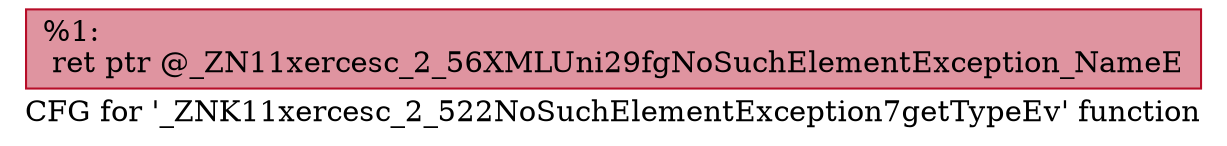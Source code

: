digraph "CFG for '_ZNK11xercesc_2_522NoSuchElementException7getTypeEv' function" {
	label="CFG for '_ZNK11xercesc_2_522NoSuchElementException7getTypeEv' function";

	Node0x560876e08dd0 [shape=record,color="#b70d28ff", style=filled, fillcolor="#b70d2870",label="{%1:\l  ret ptr @_ZN11xercesc_2_56XMLUni29fgNoSuchElementException_NameE\l}"];
}
